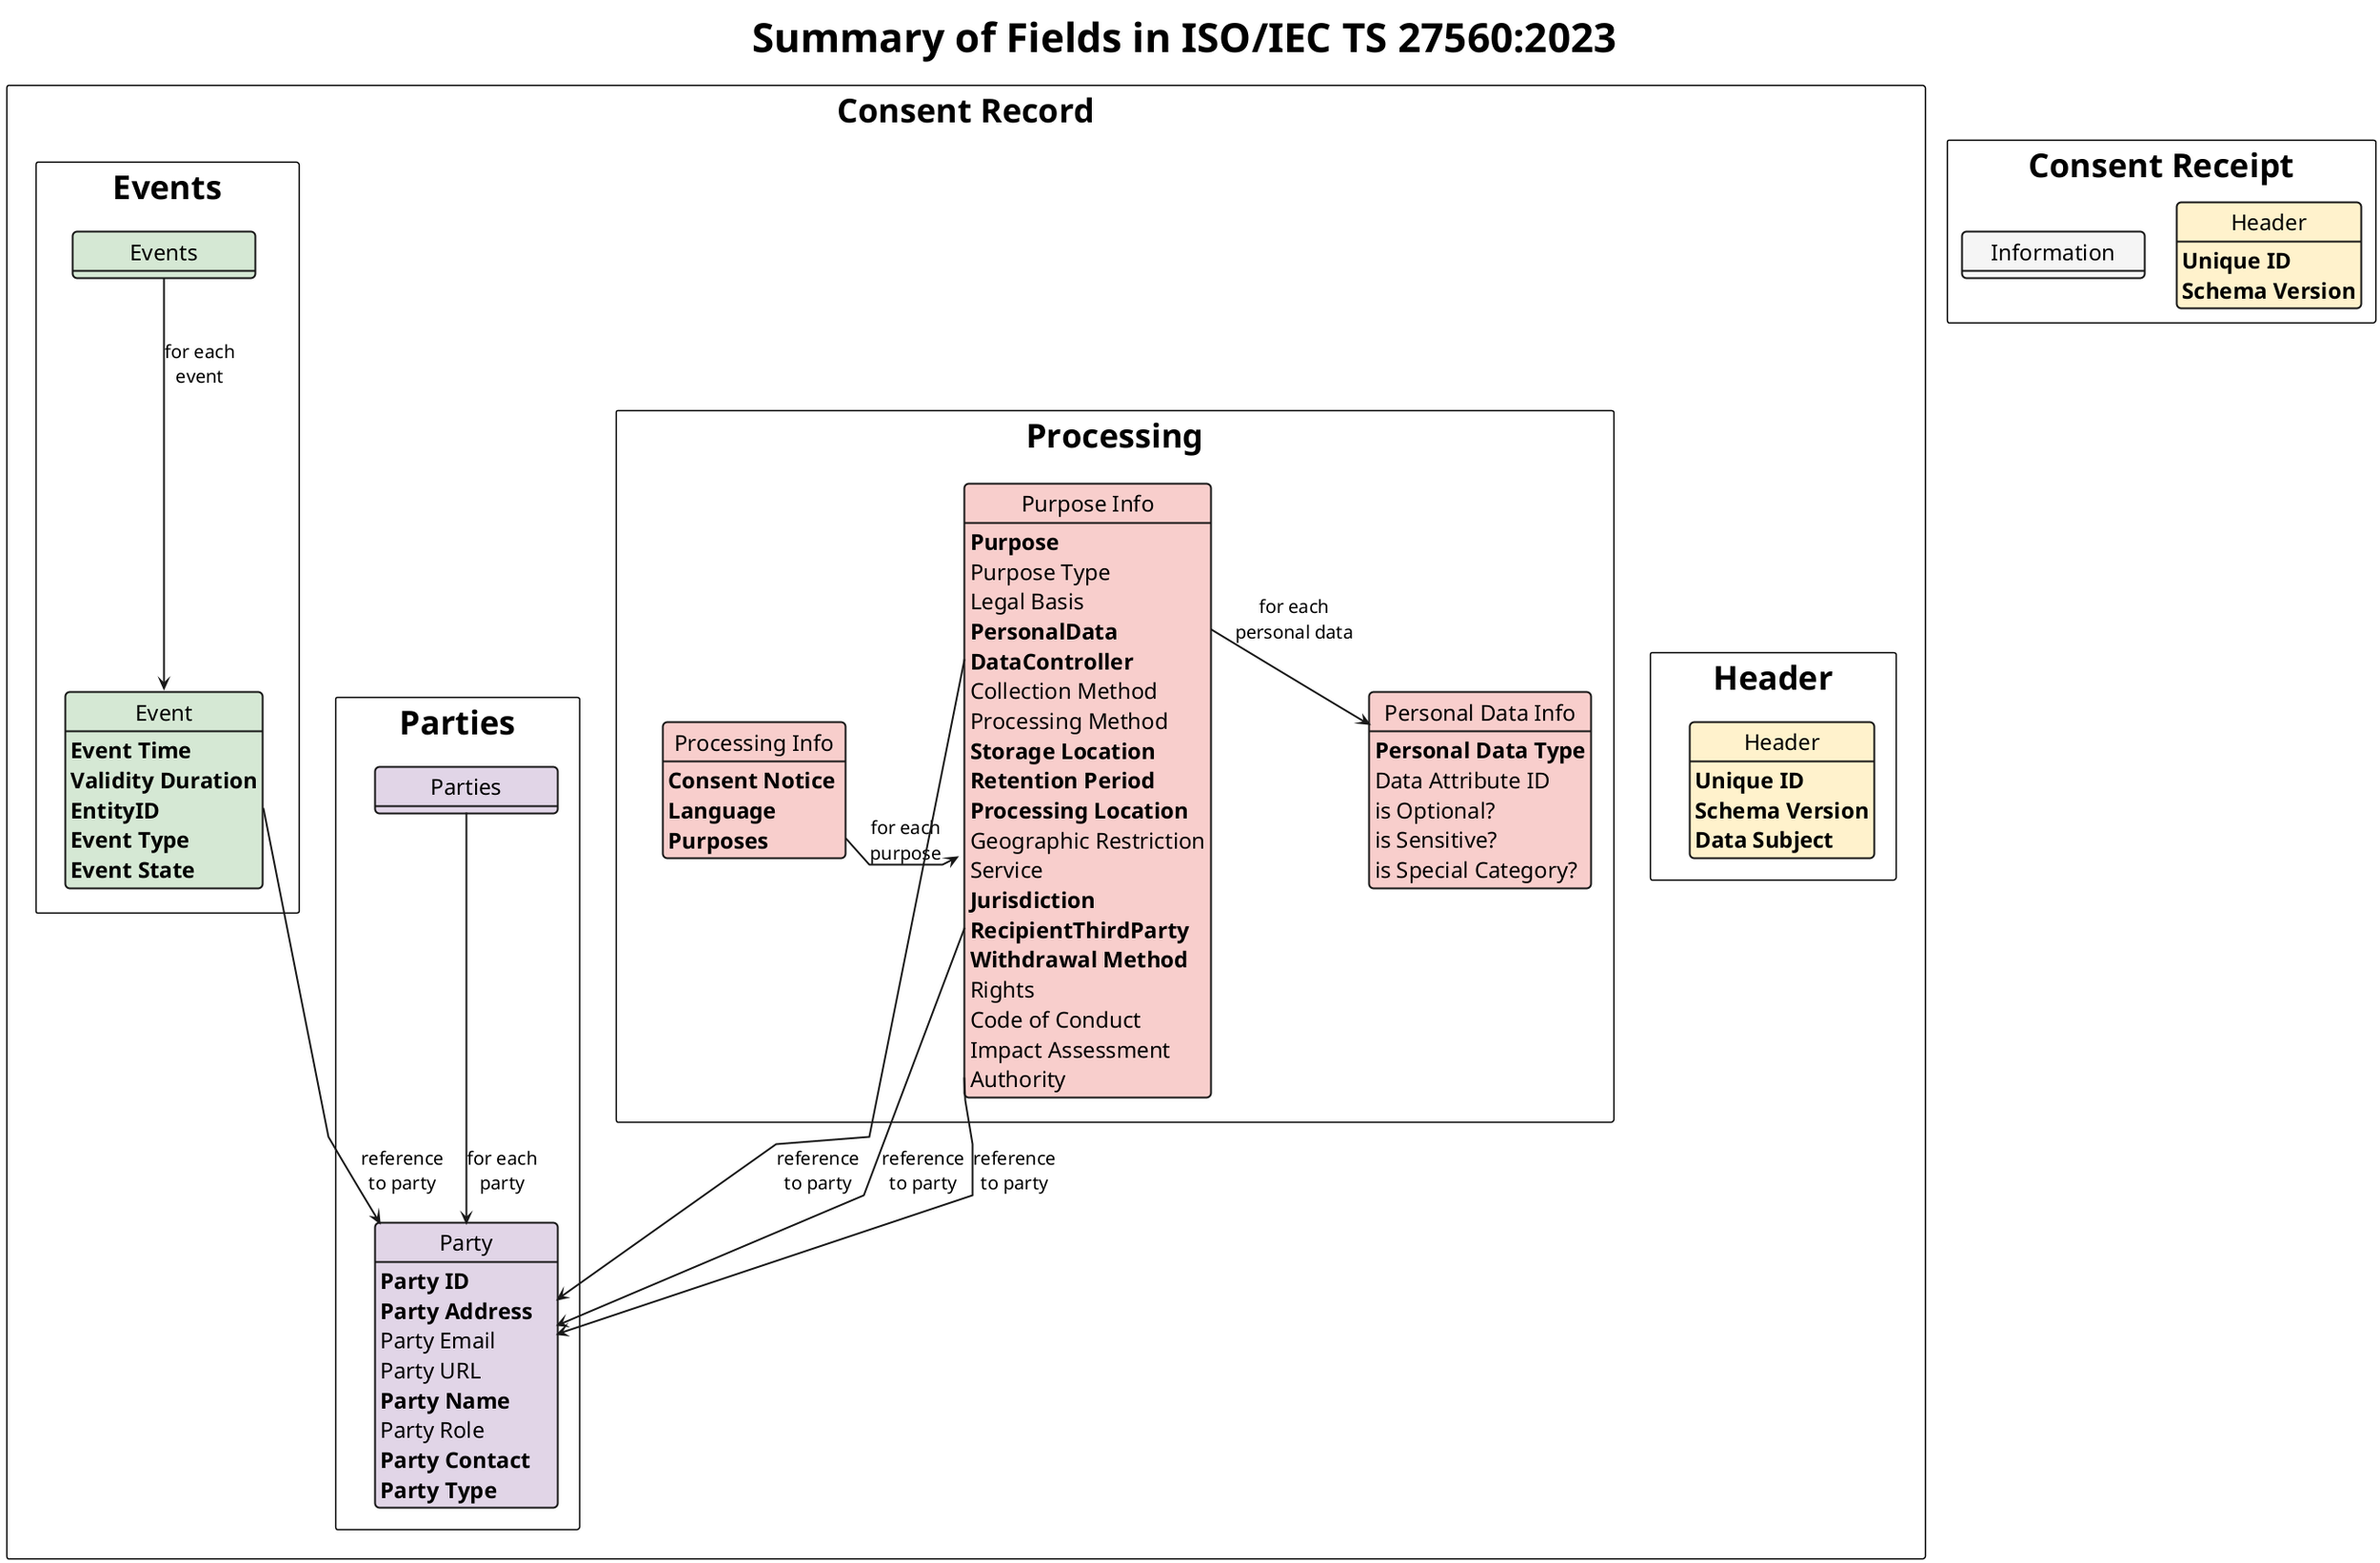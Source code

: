 @startuml
title Summary of Fields in ISO/IEC TS 27560:2023
hide class circle
hide methods
top to bottom direction
skinparam linetype polyline
skinparam packageStyle rectangle

<style>
title {
  FontSize 44
}
class {
  MinimumWidth 200
  LineThickness 2
  RoundCorner 10
  FontSize 24
  Padding 10
}
package {
  MinimumHeight 500
  FontSize 36
  Padding 10
}
arrow {
  LineThickness 2
  FontSize 20
}
</style>

package "Consent Record" as ConsentRecord {
    package "Header" as HeaderSection {
        class "Header" as RecordHeader #FFF2CC {
            **Unique ID**
            **Schema Version**
            **Data Subject**
        }
    }
    package "Processing" as ProcessingSection {
        class "Processing Info" as ProcessingInfo #F8CECC {
            **Consent Notice**
            **Language**
            **Purposes**
        }
        class "Purpose Info" as PurposeInfo #F8CECC {
            **Purpose**
            Purpose Type
            Legal Basis
            **PersonalData**
            **DataController**
            Collection Method
            Processing Method
            **Storage Location**
            **Retention Period**
            **Processing Location**
            Geographic Restriction
            Service
            **Jurisdiction**
            **RecipientThirdParty**
            **Withdrawal Method**
            Rights
            Code of Conduct
            Impact Assessment
            Authority
        }
        class "Personal Data Info" as PersonalDataInfo #F8CECC {
            **Personal Data Type**
            Data Attribute ID
            is Optional?
            is Sensitive?
            is Special Category?
        }
    }
    package "Parties" as PartiesSection {
        class Parties #E1D5E7 {
        }
        class Party #E1D5E7 {
            **Party ID**
            **Party Address**
            Party Email
            Party URL
            **Party Name**
            Party Role
            **Party Contact**
            **Party Type**
        }
    }
    package "Events" as EventsSection {
        class Events #D5E8D4 {
        }
        class Event #D5E8D4 {
            **Event Time**
            **Validity Duration**
            **EntityID**
            **Event Type**
            **Event State**
        }
    }
}

package "Consent Receipt" as ConsentReceipt {
    class "Header" as ReceiptHeader #FFF2CC {
        **Unique ID**
        **Schema Version**
    }
    class "Information" as ReceiptInformation #F5F5F5 {
    }
}

' Define the relationships
ProcessingInfo::Purposes -right-> PurposeInfo : for each\npurpose
PurposeInfo::PersonalData -right-> PersonalDataInfo : for each\npersonal data

PurposeInfo::DataController --> Party : reference\nto party
PurposeInfo::RecipientThirdParty --> Party : reference\nto party
PurposeInfo::Authority --> Party : reference\nto party

Parties --> Party : for each\nparty

Events --> Event : for each\nevent
Event::EntityID --> Party : reference\nto party

HeaderSection -[hidden]right-> ProcessingSection
ProcessingSection -[hidden]right-> PartiesSection
PartiesSection -[hidden]right-> EventsSection

@enduml
